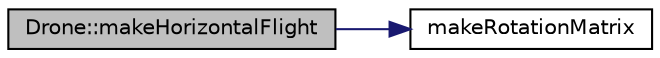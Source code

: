 digraph "Drone::makeHorizontalFlight"
{
 // LATEX_PDF_SIZE
  edge [fontname="Helvetica",fontsize="10",labelfontname="Helvetica",labelfontsize="10"];
  node [fontname="Helvetica",fontsize="10",shape=record];
  rankdir="LR";
  Node1 [label="Drone::makeHorizontalFlight",height=0.2,width=0.4,color="black", fillcolor="grey75", style="filled", fontcolor="black",tooltip="Funkcja przemieszcza drona do przodu."];
  Node1 -> Node2 [color="midnightblue",fontsize="10",style="solid",fontname="Helvetica"];
  Node2 [label="makeRotationMatrix",height=0.2,width=0.4,color="black", fillcolor="white", style="filled",URL="$_matrix_8hh.html#a8483aa9f8e99f4a9e89e244b2baff8a0",tooltip="Funkcja tworząca macierz obrotu."];
}
